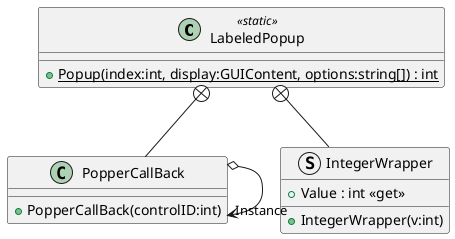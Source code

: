 @startuml
class LabeledPopup <<static>> {
    + {static} Popup(index:int, display:GUIContent, options:string[]) : int
}
struct IntegerWrapper {
    + Value : int <<get>>
    + IntegerWrapper(v:int)
}
class PopperCallBack {
    + PopperCallBack(controlID:int)
}
LabeledPopup +-- IntegerWrapper
LabeledPopup +-- PopperCallBack
PopperCallBack o-> "Instance" PopperCallBack
@enduml

